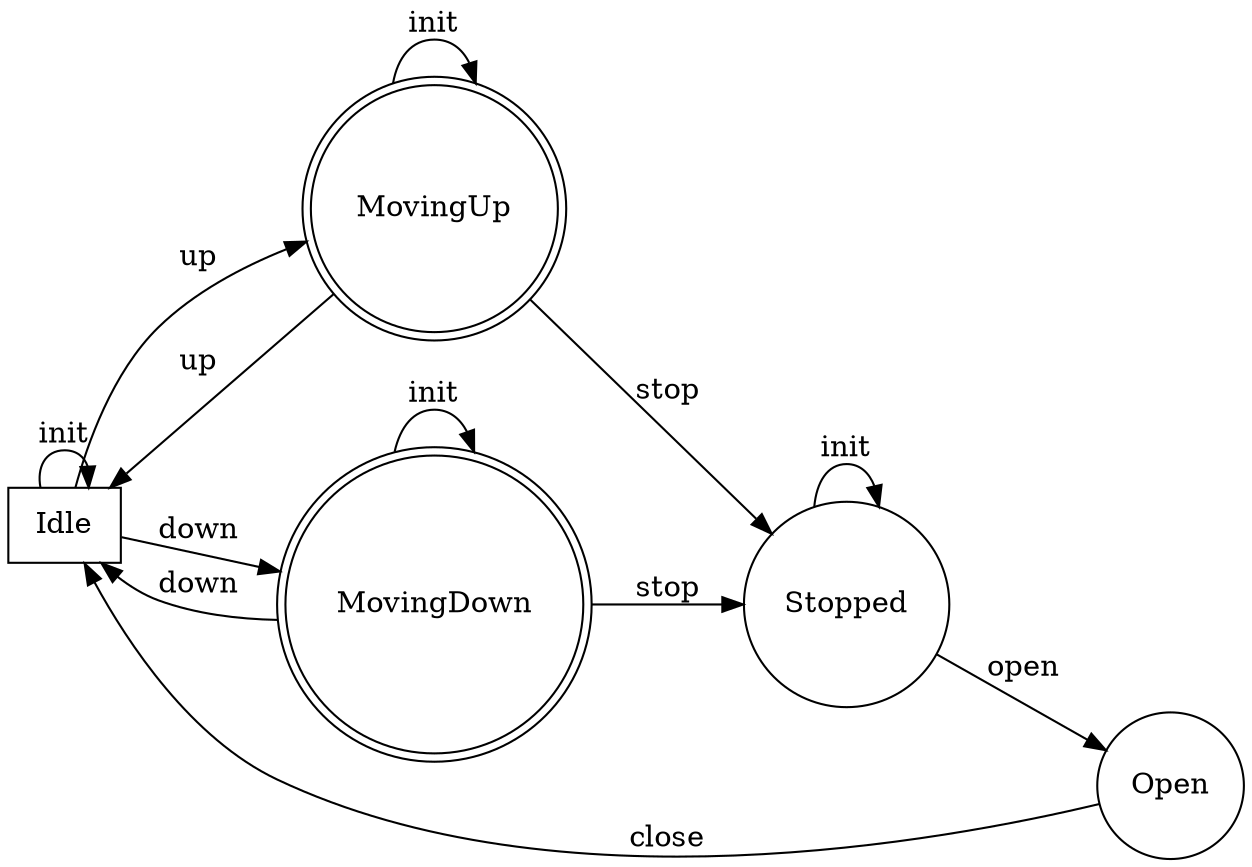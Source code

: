 digraph finite_state_machine {
    rankdir=LR;
    size="10,10";
    node [shape = box]; Idle;
    node [shape = doublecircle]; Idle MovingUp MovingDown ;
    node [shape = circle];
Stopped -> Stopped [ label = "init" ];
Stopped -> Open [ label = "open" ];
Idle -> Idle [ label = "init" ];
Idle -> MovingUp [ label = "up" ];
Idle -> MovingDown [ label = "down" ];
MovingUp -> Stopped [ label = "stop" ];
MovingUp -> Idle [ label = "up" ];
MovingUp -> MovingUp [ label = "init" ];
MovingDown -> Stopped [ label = "stop" ];
MovingDown -> Idle [ label = "down" ];
MovingDown -> MovingDown [ label = "init" ];
Open -> Idle [ label = "close" ];
}
